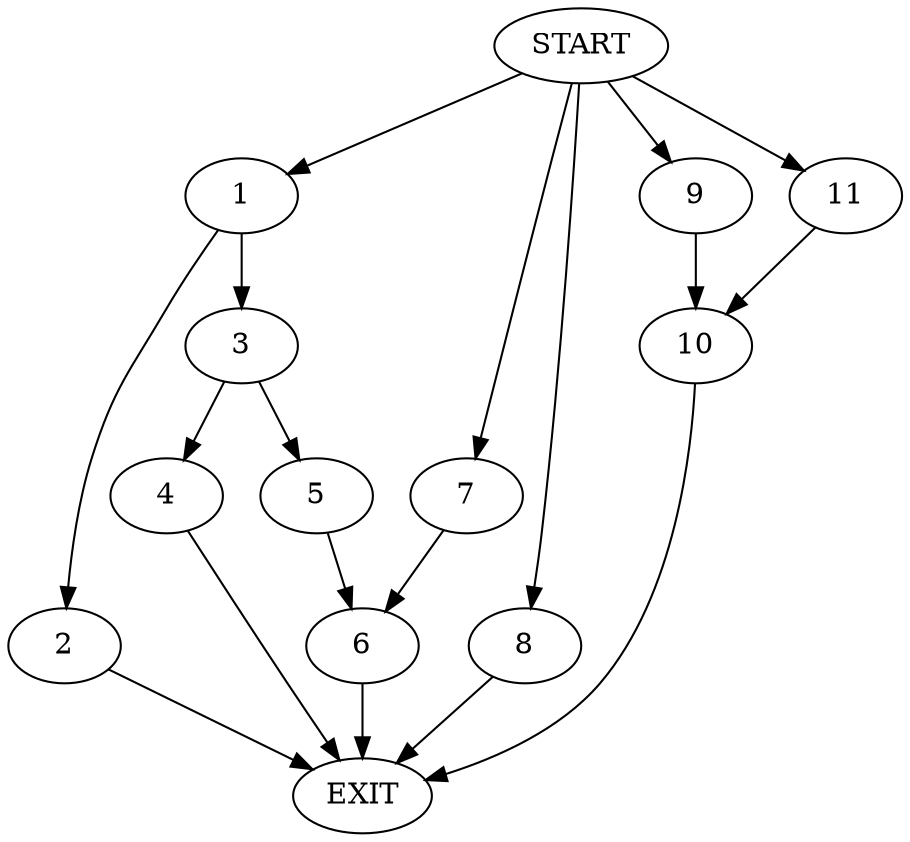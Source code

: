 digraph {
0 [label="START"]
12 [label="EXIT"]
0 -> 1
1 -> 2
1 -> 3
3 -> 4
3 -> 5
2 -> 12
5 -> 6
4 -> 12
6 -> 12
0 -> 7
7 -> 6
0 -> 8
8 -> 12
0 -> 9
9 -> 10
10 -> 12
0 -> 11
11 -> 10
}
